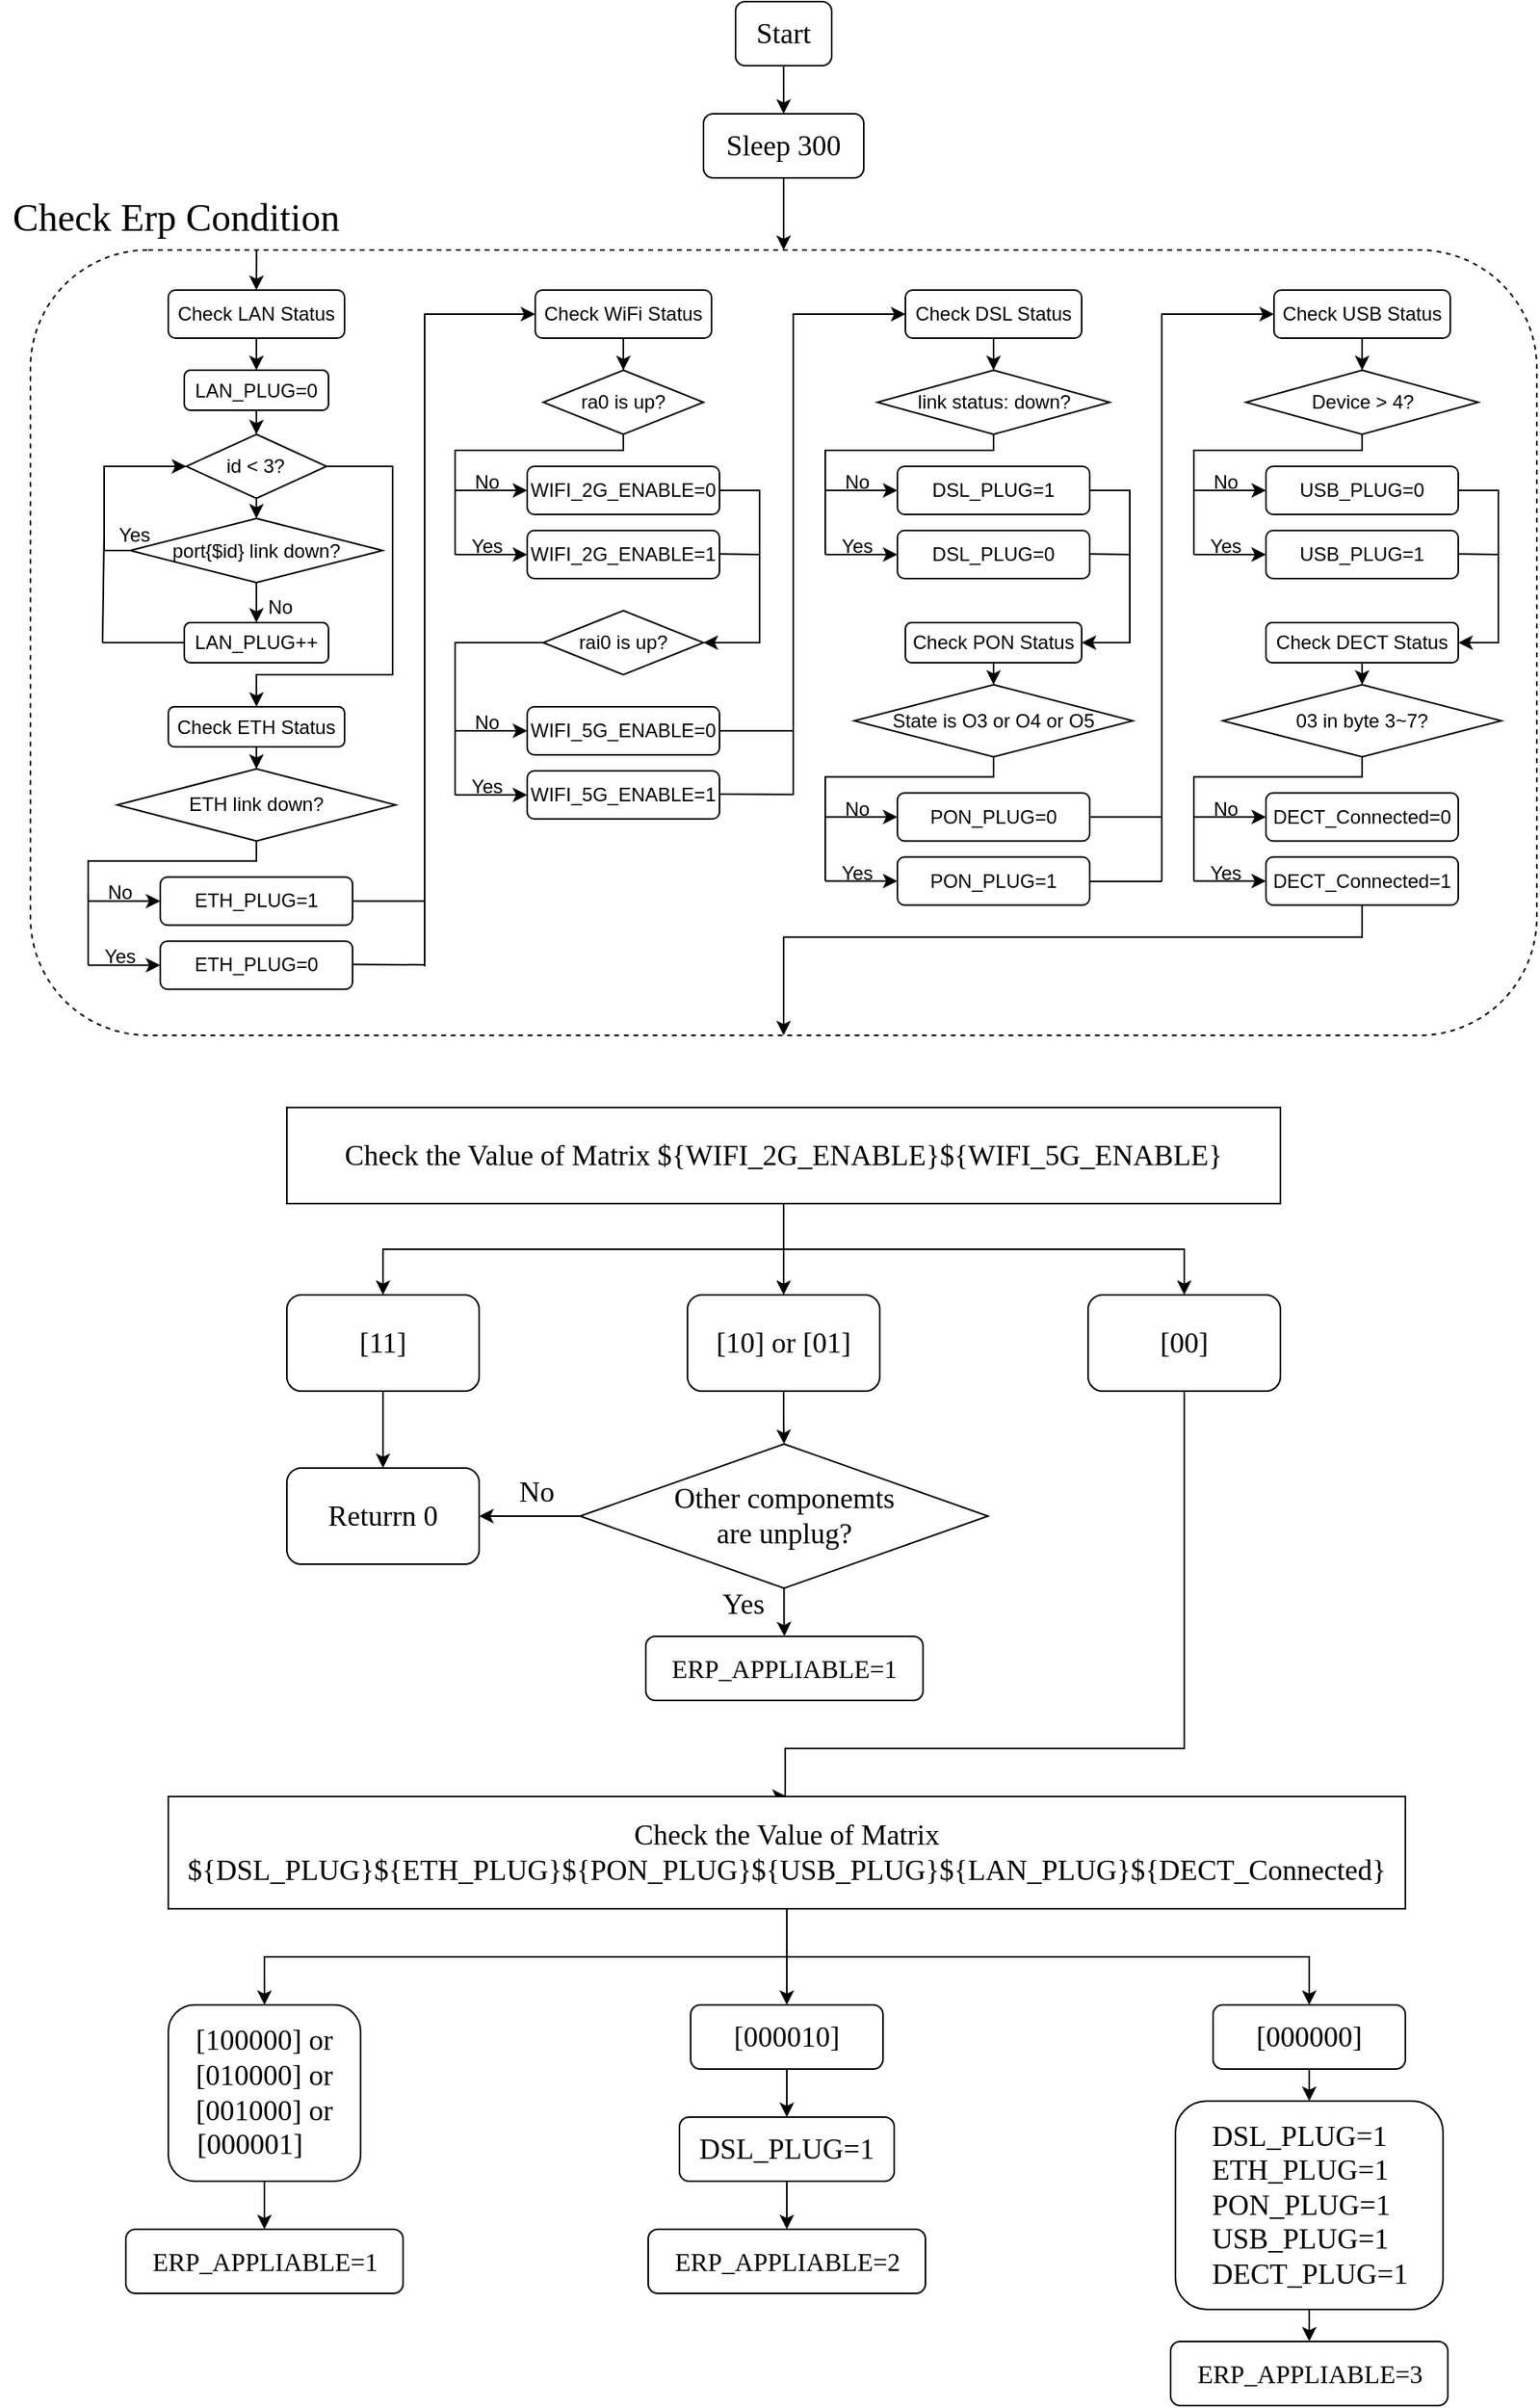<mxfile version="22.1.21" type="github">
  <diagram name="第 1 页" id="OudscjH47Z-tdpIDr5dH">
    <mxGraphModel dx="1134" dy="649" grid="1" gridSize="10" guides="1" tooltips="1" connect="1" arrows="1" fold="1" page="1" pageScale="1" pageWidth="1169" pageHeight="1654" math="0" shadow="0">
      <root>
        <mxCell id="0" />
        <mxCell id="1" parent="0" />
        <mxCell id="QU69OevxGvZ5Ek9eJyny-137" value="" style="rounded=1;whiteSpace=wrap;html=1;dashed=1;fillColor=none;" vertex="1" parent="1">
          <mxGeometry x="114" y="175" width="940" height="490" as="geometry" />
        </mxCell>
        <mxCell id="QU69OevxGvZ5Ek9eJyny-138" style="edgeStyle=orthogonalEdgeStyle;rounded=0;orthogonalLoop=1;jettySize=auto;html=1;exitX=0.5;exitY=1;exitDx=0;exitDy=0;" edge="1" parent="1" source="ohJBT81rpFfPEfOSVebR-1" target="ohJBT81rpFfPEfOSVebR-2">
          <mxGeometry relative="1" as="geometry" />
        </mxCell>
        <mxCell id="ohJBT81rpFfPEfOSVebR-1" value="&lt;font style=&quot;font-size: 18px;&quot; face=&quot;Times New Roman&quot;&gt;Start&lt;/font&gt;" style="rounded=1;whiteSpace=wrap;html=1;" parent="1" vertex="1">
          <mxGeometry x="554" y="20" width="60" height="40" as="geometry" />
        </mxCell>
        <mxCell id="QU69OevxGvZ5Ek9eJyny-147" style="edgeStyle=orthogonalEdgeStyle;rounded=0;orthogonalLoop=1;jettySize=auto;html=1;exitX=0.5;exitY=1;exitDx=0;exitDy=0;entryX=0.5;entryY=0;entryDx=0;entryDy=0;" edge="1" parent="1" source="ohJBT81rpFfPEfOSVebR-2" target="QU69OevxGvZ5Ek9eJyny-137">
          <mxGeometry relative="1" as="geometry" />
        </mxCell>
        <mxCell id="ohJBT81rpFfPEfOSVebR-2" value="&lt;font style=&quot;font-size: 18px;&quot; face=&quot;Times New Roman&quot;&gt;Sleep 300&lt;/font&gt;" style="rounded=1;whiteSpace=wrap;html=1;" parent="1" vertex="1">
          <mxGeometry x="534" y="90" width="100" height="40" as="geometry" />
        </mxCell>
        <mxCell id="ohJBT81rpFfPEfOSVebR-6" value="&lt;font face=&quot;Times New Roman&quot; style=&quot;font-size: 24px;&quot;&gt;Check Erp Condition&lt;/font&gt;" style="text;html=1;strokeColor=none;fillColor=none;align=center;verticalAlign=middle;whiteSpace=wrap;rounded=0;" parent="1" vertex="1">
          <mxGeometry x="95.03" y="140" width="220" height="30" as="geometry" />
        </mxCell>
        <mxCell id="ohJBT81rpFfPEfOSVebR-18" style="edgeStyle=orthogonalEdgeStyle;rounded=0;orthogonalLoop=1;jettySize=auto;html=1;exitX=0.5;exitY=1;exitDx=0;exitDy=0;" parent="1" source="ohJBT81rpFfPEfOSVebR-7" target="ohJBT81rpFfPEfOSVebR-8" edge="1">
          <mxGeometry relative="1" as="geometry" />
        </mxCell>
        <mxCell id="ohJBT81rpFfPEfOSVebR-7" value="Check WiFi Status" style="rounded=1;whiteSpace=wrap;html=1;" parent="1" vertex="1">
          <mxGeometry x="429" y="200" width="110" height="30" as="geometry" />
        </mxCell>
        <mxCell id="ohJBT81rpFfPEfOSVebR-19" style="edgeStyle=orthogonalEdgeStyle;rounded=0;orthogonalLoop=1;jettySize=auto;html=1;exitX=0.5;exitY=1;exitDx=0;exitDy=0;entryX=0;entryY=0.5;entryDx=0;entryDy=0;" parent="1" source="ohJBT81rpFfPEfOSVebR-8" target="ohJBT81rpFfPEfOSVebR-9" edge="1">
          <mxGeometry relative="1" as="geometry">
            <Array as="points">
              <mxPoint x="484" y="300" />
              <mxPoint x="379" y="300" />
              <mxPoint x="379" y="325" />
            </Array>
          </mxGeometry>
        </mxCell>
        <mxCell id="ohJBT81rpFfPEfOSVebR-8" value="ra0 is up?" style="rhombus;whiteSpace=wrap;html=1;" parent="1" vertex="1">
          <mxGeometry x="434" y="250" width="100" height="40" as="geometry" />
        </mxCell>
        <mxCell id="ohJBT81rpFfPEfOSVebR-30" style="edgeStyle=orthogonalEdgeStyle;rounded=0;orthogonalLoop=1;jettySize=auto;html=1;entryX=1;entryY=0.5;entryDx=0;entryDy=0;" parent="1" source="ohJBT81rpFfPEfOSVebR-9" target="ohJBT81rpFfPEfOSVebR-11" edge="1">
          <mxGeometry relative="1" as="geometry">
            <Array as="points">
              <mxPoint x="569" y="325" />
              <mxPoint x="569" y="420" />
            </Array>
          </mxGeometry>
        </mxCell>
        <mxCell id="ohJBT81rpFfPEfOSVebR-9" value="WIFI_2G_ENABLE=0" style="rounded=1;whiteSpace=wrap;html=1;" parent="1" vertex="1">
          <mxGeometry x="424" y="310" width="120" height="30" as="geometry" />
        </mxCell>
        <mxCell id="ohJBT81rpFfPEfOSVebR-10" value="WIFI_2G_ENABLE=1" style="rounded=1;whiteSpace=wrap;html=1;" parent="1" vertex="1">
          <mxGeometry x="424" y="350" width="120" height="30" as="geometry" />
        </mxCell>
        <mxCell id="ohJBT81rpFfPEfOSVebR-32" style="edgeStyle=orthogonalEdgeStyle;rounded=0;orthogonalLoop=1;jettySize=auto;html=1;exitX=0;exitY=0.5;exitDx=0;exitDy=0;entryX=0;entryY=0.5;entryDx=0;entryDy=0;" parent="1" source="ohJBT81rpFfPEfOSVebR-11" target="ohJBT81rpFfPEfOSVebR-12" edge="1">
          <mxGeometry relative="1" as="geometry">
            <Array as="points">
              <mxPoint x="379" y="420" />
              <mxPoint x="379" y="475" />
            </Array>
          </mxGeometry>
        </mxCell>
        <mxCell id="ohJBT81rpFfPEfOSVebR-11" value="rai0 is up?" style="rhombus;whiteSpace=wrap;html=1;" parent="1" vertex="1">
          <mxGeometry x="434" y="400" width="100" height="40" as="geometry" />
        </mxCell>
        <mxCell id="QU69OevxGvZ5Ek9eJyny-103" style="edgeStyle=orthogonalEdgeStyle;rounded=0;orthogonalLoop=1;jettySize=auto;html=1;exitX=1;exitY=0.5;exitDx=0;exitDy=0;entryX=0;entryY=0.5;entryDx=0;entryDy=0;" edge="1" parent="1" source="ohJBT81rpFfPEfOSVebR-12" target="QU69OevxGvZ5Ek9eJyny-2">
          <mxGeometry relative="1" as="geometry">
            <Array as="points">
              <mxPoint x="590" y="475" />
              <mxPoint x="590" y="215" />
            </Array>
          </mxGeometry>
        </mxCell>
        <mxCell id="ohJBT81rpFfPEfOSVebR-12" value="WIFI_5G_ENABLE=0" style="rounded=1;whiteSpace=wrap;html=1;" parent="1" vertex="1">
          <mxGeometry x="424" y="460" width="120" height="30" as="geometry" />
        </mxCell>
        <mxCell id="ohJBT81rpFfPEfOSVebR-13" value="WIFI_5G_ENABLE=1" style="rounded=1;whiteSpace=wrap;html=1;" parent="1" vertex="1">
          <mxGeometry x="424" y="500" width="120" height="30" as="geometry" />
        </mxCell>
        <mxCell id="ohJBT81rpFfPEfOSVebR-22" value="" style="endArrow=none;html=1;rounded=0;" parent="1" edge="1">
          <mxGeometry width="50" height="50" relative="1" as="geometry">
            <mxPoint x="379" y="365" as="sourcePoint" />
            <mxPoint x="379" y="320" as="targetPoint" />
          </mxGeometry>
        </mxCell>
        <mxCell id="ohJBT81rpFfPEfOSVebR-25" value="" style="endArrow=classic;html=1;rounded=0;entryX=0;entryY=0.5;entryDx=0;entryDy=0;" parent="1" target="ohJBT81rpFfPEfOSVebR-10" edge="1">
          <mxGeometry width="50" height="50" relative="1" as="geometry">
            <mxPoint x="379" y="365" as="sourcePoint" />
            <mxPoint x="419" y="370" as="targetPoint" />
          </mxGeometry>
        </mxCell>
        <mxCell id="ohJBT81rpFfPEfOSVebR-26" value="Yes" style="text;html=1;strokeColor=none;fillColor=none;align=center;verticalAlign=middle;whiteSpace=wrap;rounded=0;" parent="1" vertex="1">
          <mxGeometry x="379" y="350" width="40" height="20" as="geometry" />
        </mxCell>
        <mxCell id="ohJBT81rpFfPEfOSVebR-27" value="No" style="text;html=1;strokeColor=none;fillColor=none;align=center;verticalAlign=middle;whiteSpace=wrap;rounded=0;" parent="1" vertex="1">
          <mxGeometry x="379" y="310" width="40" height="20" as="geometry" />
        </mxCell>
        <mxCell id="ohJBT81rpFfPEfOSVebR-31" value="" style="endArrow=none;html=1;rounded=0;" parent="1" edge="1">
          <mxGeometry width="50" height="50" relative="1" as="geometry">
            <mxPoint x="544" y="364.66" as="sourcePoint" />
            <mxPoint x="569" y="365" as="targetPoint" />
          </mxGeometry>
        </mxCell>
        <mxCell id="ohJBT81rpFfPEfOSVebR-33" value="" style="endArrow=none;html=1;rounded=0;" parent="1" edge="1">
          <mxGeometry width="50" height="50" relative="1" as="geometry">
            <mxPoint x="379" y="515" as="sourcePoint" />
            <mxPoint x="379" y="470" as="targetPoint" />
          </mxGeometry>
        </mxCell>
        <mxCell id="ohJBT81rpFfPEfOSVebR-34" value="" style="endArrow=classic;html=1;rounded=0;entryX=0;entryY=0.5;entryDx=0;entryDy=0;" parent="1" edge="1">
          <mxGeometry width="50" height="50" relative="1" as="geometry">
            <mxPoint x="379" y="515" as="sourcePoint" />
            <mxPoint x="424" y="515" as="targetPoint" />
          </mxGeometry>
        </mxCell>
        <mxCell id="ohJBT81rpFfPEfOSVebR-35" value="Yes" style="text;html=1;strokeColor=none;fillColor=none;align=center;verticalAlign=middle;whiteSpace=wrap;rounded=0;" parent="1" vertex="1">
          <mxGeometry x="379" y="500" width="40" height="20" as="geometry" />
        </mxCell>
        <mxCell id="ohJBT81rpFfPEfOSVebR-36" value="No" style="text;html=1;strokeColor=none;fillColor=none;align=center;verticalAlign=middle;whiteSpace=wrap;rounded=0;" parent="1" vertex="1">
          <mxGeometry x="379" y="460" width="40" height="20" as="geometry" />
        </mxCell>
        <mxCell id="QU69OevxGvZ5Ek9eJyny-1" style="edgeStyle=orthogonalEdgeStyle;rounded=0;orthogonalLoop=1;jettySize=auto;html=1;exitX=0.5;exitY=1;exitDx=0;exitDy=0;" edge="1" parent="1" source="QU69OevxGvZ5Ek9eJyny-2" target="QU69OevxGvZ5Ek9eJyny-4">
          <mxGeometry relative="1" as="geometry" />
        </mxCell>
        <mxCell id="QU69OevxGvZ5Ek9eJyny-2" value="Check DSL Status" style="rounded=1;whiteSpace=wrap;html=1;" vertex="1" parent="1">
          <mxGeometry x="660" y="200" width="110" height="30" as="geometry" />
        </mxCell>
        <mxCell id="QU69OevxGvZ5Ek9eJyny-3" style="edgeStyle=orthogonalEdgeStyle;rounded=0;orthogonalLoop=1;jettySize=auto;html=1;exitX=0.5;exitY=1;exitDx=0;exitDy=0;entryX=0;entryY=0.5;entryDx=0;entryDy=0;" edge="1" parent="1" source="QU69OevxGvZ5Ek9eJyny-4" target="QU69OevxGvZ5Ek9eJyny-6">
          <mxGeometry relative="1" as="geometry">
            <Array as="points">
              <mxPoint x="715" y="300" />
              <mxPoint x="610" y="300" />
              <mxPoint x="610" y="325" />
            </Array>
          </mxGeometry>
        </mxCell>
        <mxCell id="QU69OevxGvZ5Ek9eJyny-4" value="link status: down?" style="rhombus;whiteSpace=wrap;html=1;" vertex="1" parent="1">
          <mxGeometry x="642.5" y="250" width="145" height="40" as="geometry" />
        </mxCell>
        <mxCell id="QU69OevxGvZ5Ek9eJyny-5" style="edgeStyle=orthogonalEdgeStyle;rounded=0;orthogonalLoop=1;jettySize=auto;html=1;entryX=1;entryY=0.5;entryDx=0;entryDy=0;" edge="1" parent="1" source="QU69OevxGvZ5Ek9eJyny-6" target="QU69OevxGvZ5Ek9eJyny-15">
          <mxGeometry relative="1" as="geometry">
            <Array as="points">
              <mxPoint x="800" y="325" />
              <mxPoint x="800" y="420" />
            </Array>
            <mxPoint x="850" y="430" as="targetPoint" />
          </mxGeometry>
        </mxCell>
        <mxCell id="QU69OevxGvZ5Ek9eJyny-6" value="DSL_PLUG=1" style="rounded=1;whiteSpace=wrap;html=1;" vertex="1" parent="1">
          <mxGeometry x="655" y="310" width="120" height="30" as="geometry" />
        </mxCell>
        <mxCell id="QU69OevxGvZ5Ek9eJyny-7" value="DSL_PLUG=0" style="rounded=1;whiteSpace=wrap;html=1;" vertex="1" parent="1">
          <mxGeometry x="655" y="350" width="120" height="30" as="geometry" />
        </mxCell>
        <mxCell id="QU69OevxGvZ5Ek9eJyny-9" value="" style="endArrow=none;html=1;rounded=0;" edge="1" parent="1">
          <mxGeometry width="50" height="50" relative="1" as="geometry">
            <mxPoint x="610" y="365" as="sourcePoint" />
            <mxPoint x="610" y="320" as="targetPoint" />
          </mxGeometry>
        </mxCell>
        <mxCell id="QU69OevxGvZ5Ek9eJyny-10" value="" style="endArrow=classic;html=1;rounded=0;entryX=0;entryY=0.5;entryDx=0;entryDy=0;" edge="1" parent="1" target="QU69OevxGvZ5Ek9eJyny-7">
          <mxGeometry width="50" height="50" relative="1" as="geometry">
            <mxPoint x="610" y="365" as="sourcePoint" />
            <mxPoint x="650" y="370" as="targetPoint" />
          </mxGeometry>
        </mxCell>
        <mxCell id="QU69OevxGvZ5Ek9eJyny-11" value="Yes" style="text;html=1;strokeColor=none;fillColor=none;align=center;verticalAlign=middle;whiteSpace=wrap;rounded=0;" vertex="1" parent="1">
          <mxGeometry x="610" y="350" width="40" height="20" as="geometry" />
        </mxCell>
        <mxCell id="QU69OevxGvZ5Ek9eJyny-12" value="No" style="text;html=1;strokeColor=none;fillColor=none;align=center;verticalAlign=middle;whiteSpace=wrap;rounded=0;" vertex="1" parent="1">
          <mxGeometry x="610" y="310" width="40" height="20" as="geometry" />
        </mxCell>
        <mxCell id="QU69OevxGvZ5Ek9eJyny-13" value="" style="endArrow=none;html=1;rounded=0;" edge="1" parent="1">
          <mxGeometry width="50" height="50" relative="1" as="geometry">
            <mxPoint x="775" y="364.66" as="sourcePoint" />
            <mxPoint x="800" y="365" as="targetPoint" />
          </mxGeometry>
        </mxCell>
        <mxCell id="QU69OevxGvZ5Ek9eJyny-39" style="edgeStyle=orthogonalEdgeStyle;rounded=0;orthogonalLoop=1;jettySize=auto;html=1;entryX=0.5;entryY=0;entryDx=0;entryDy=0;" edge="1" parent="1" source="QU69OevxGvZ5Ek9eJyny-15" target="QU69OevxGvZ5Ek9eJyny-29">
          <mxGeometry relative="1" as="geometry" />
        </mxCell>
        <mxCell id="QU69OevxGvZ5Ek9eJyny-15" value="Check PON Status" style="rounded=1;whiteSpace=wrap;html=1;" vertex="1" parent="1">
          <mxGeometry x="660" y="407.5" width="110" height="25" as="geometry" />
        </mxCell>
        <mxCell id="QU69OevxGvZ5Ek9eJyny-28" style="edgeStyle=orthogonalEdgeStyle;rounded=0;orthogonalLoop=1;jettySize=auto;html=1;exitX=0.5;exitY=1;exitDx=0;exitDy=0;entryX=0;entryY=0.5;entryDx=0;entryDy=0;" edge="1" parent="1" source="QU69OevxGvZ5Ek9eJyny-29" target="QU69OevxGvZ5Ek9eJyny-30">
          <mxGeometry relative="1" as="geometry">
            <Array as="points">
              <mxPoint x="715" y="503.75" />
              <mxPoint x="610" y="503.75" />
              <mxPoint x="610" y="528.75" />
            </Array>
          </mxGeometry>
        </mxCell>
        <mxCell id="QU69OevxGvZ5Ek9eJyny-29" value="State is O3 or O4 or O5" style="rhombus;whiteSpace=wrap;html=1;" vertex="1" parent="1">
          <mxGeometry x="628.13" y="446.25" width="173.75" height="45" as="geometry" />
        </mxCell>
        <mxCell id="QU69OevxGvZ5Ek9eJyny-128" style="edgeStyle=orthogonalEdgeStyle;rounded=0;orthogonalLoop=1;jettySize=auto;html=1;exitX=1;exitY=0.5;exitDx=0;exitDy=0;entryX=0;entryY=0.5;entryDx=0;entryDy=0;" edge="1" parent="1" source="QU69OevxGvZ5Ek9eJyny-30" target="QU69OevxGvZ5Ek9eJyny-107">
          <mxGeometry relative="1" as="geometry">
            <Array as="points">
              <mxPoint x="820" y="529" />
              <mxPoint x="820" y="215" />
            </Array>
          </mxGeometry>
        </mxCell>
        <mxCell id="QU69OevxGvZ5Ek9eJyny-30" value="PON_PLUG=0" style="rounded=1;whiteSpace=wrap;html=1;" vertex="1" parent="1">
          <mxGeometry x="655" y="513.75" width="120" height="30" as="geometry" />
        </mxCell>
        <mxCell id="QU69OevxGvZ5Ek9eJyny-31" value="PON_PLUG=1" style="rounded=1;whiteSpace=wrap;html=1;" vertex="1" parent="1">
          <mxGeometry x="655" y="553.75" width="120" height="30" as="geometry" />
        </mxCell>
        <mxCell id="QU69OevxGvZ5Ek9eJyny-32" value="" style="endArrow=none;html=1;rounded=0;" edge="1" parent="1">
          <mxGeometry width="50" height="50" relative="1" as="geometry">
            <mxPoint x="610" y="568.75" as="sourcePoint" />
            <mxPoint x="610" y="523.75" as="targetPoint" />
          </mxGeometry>
        </mxCell>
        <mxCell id="QU69OevxGvZ5Ek9eJyny-33" value="" style="endArrow=classic;html=1;rounded=0;entryX=0;entryY=0.5;entryDx=0;entryDy=0;" edge="1" parent="1" target="QU69OevxGvZ5Ek9eJyny-31">
          <mxGeometry width="50" height="50" relative="1" as="geometry">
            <mxPoint x="610" y="568.75" as="sourcePoint" />
            <mxPoint x="650" y="573.75" as="targetPoint" />
          </mxGeometry>
        </mxCell>
        <mxCell id="QU69OevxGvZ5Ek9eJyny-34" value="Yes" style="text;html=1;strokeColor=none;fillColor=none;align=center;verticalAlign=middle;whiteSpace=wrap;rounded=0;" vertex="1" parent="1">
          <mxGeometry x="610" y="553.75" width="40" height="20" as="geometry" />
        </mxCell>
        <mxCell id="QU69OevxGvZ5Ek9eJyny-35" value="No" style="text;html=1;strokeColor=none;fillColor=none;align=center;verticalAlign=middle;whiteSpace=wrap;rounded=0;" vertex="1" parent="1">
          <mxGeometry x="610" y="513.75" width="40" height="20" as="geometry" />
        </mxCell>
        <mxCell id="QU69OevxGvZ5Ek9eJyny-89" style="edgeStyle=orthogonalEdgeStyle;rounded=0;orthogonalLoop=1;jettySize=auto;html=1;exitX=0.5;exitY=1;exitDx=0;exitDy=0;entryX=0.5;entryY=0;entryDx=0;entryDy=0;" edge="1" parent="1" source="QU69OevxGvZ5Ek9eJyny-64" target="QU69OevxGvZ5Ek9eJyny-88">
          <mxGeometry relative="1" as="geometry" />
        </mxCell>
        <mxCell id="QU69OevxGvZ5Ek9eJyny-64" value="Check LAN Status" style="rounded=1;whiteSpace=wrap;html=1;" vertex="1" parent="1">
          <mxGeometry x="200.01" y="200" width="110" height="30" as="geometry" />
        </mxCell>
        <mxCell id="QU69OevxGvZ5Ek9eJyny-91" style="edgeStyle=orthogonalEdgeStyle;rounded=0;orthogonalLoop=1;jettySize=auto;html=1;exitX=0.5;exitY=1;exitDx=0;exitDy=0;entryX=0.5;entryY=0;entryDx=0;entryDy=0;" edge="1" parent="1" source="QU69OevxGvZ5Ek9eJyny-66" target="QU69OevxGvZ5Ek9eJyny-85">
          <mxGeometry relative="1" as="geometry" />
        </mxCell>
        <mxCell id="QU69OevxGvZ5Ek9eJyny-99" style="edgeStyle=orthogonalEdgeStyle;rounded=0;orthogonalLoop=1;jettySize=auto;html=1;exitX=1;exitY=0.5;exitDx=0;exitDy=0;entryX=0.5;entryY=0;entryDx=0;entryDy=0;" edge="1" parent="1" source="QU69OevxGvZ5Ek9eJyny-66" target="QU69OevxGvZ5Ek9eJyny-76">
          <mxGeometry relative="1" as="geometry">
            <Array as="points">
              <mxPoint x="340" y="310" />
              <mxPoint x="340" y="440" />
              <mxPoint x="255" y="440" />
            </Array>
          </mxGeometry>
        </mxCell>
        <mxCell id="QU69OevxGvZ5Ek9eJyny-66" value="id &amp;lt; 3?" style="rhombus;whiteSpace=wrap;html=1;" vertex="1" parent="1">
          <mxGeometry x="211.27" y="290" width="87.49" height="40" as="geometry" />
        </mxCell>
        <mxCell id="QU69OevxGvZ5Ek9eJyny-75" style="edgeStyle=orthogonalEdgeStyle;rounded=0;orthogonalLoop=1;jettySize=auto;html=1;entryX=0.5;entryY=0;entryDx=0;entryDy=0;" edge="1" parent="1" source="QU69OevxGvZ5Ek9eJyny-76" target="QU69OevxGvZ5Ek9eJyny-78">
          <mxGeometry relative="1" as="geometry" />
        </mxCell>
        <mxCell id="QU69OevxGvZ5Ek9eJyny-76" value="Check ETH Status" style="rounded=1;whiteSpace=wrap;html=1;" vertex="1" parent="1">
          <mxGeometry x="200.03" y="460" width="110" height="25" as="geometry" />
        </mxCell>
        <mxCell id="QU69OevxGvZ5Ek9eJyny-77" style="edgeStyle=orthogonalEdgeStyle;rounded=0;orthogonalLoop=1;jettySize=auto;html=1;exitX=0.5;exitY=1;exitDx=0;exitDy=0;entryX=0;entryY=0.5;entryDx=0;entryDy=0;" edge="1" parent="1" source="QU69OevxGvZ5Ek9eJyny-78" target="QU69OevxGvZ5Ek9eJyny-79">
          <mxGeometry relative="1" as="geometry">
            <Array as="points">
              <mxPoint x="255.03" y="556.25" />
              <mxPoint x="150.03" y="556.25" />
              <mxPoint x="150.03" y="581.25" />
            </Array>
          </mxGeometry>
        </mxCell>
        <mxCell id="QU69OevxGvZ5Ek9eJyny-78" value="ETH link down?" style="rhombus;whiteSpace=wrap;html=1;" vertex="1" parent="1">
          <mxGeometry x="168.16" y="498.75" width="173.75" height="45" as="geometry" />
        </mxCell>
        <mxCell id="QU69OevxGvZ5Ek9eJyny-100" style="edgeStyle=orthogonalEdgeStyle;rounded=0;orthogonalLoop=1;jettySize=auto;html=1;exitX=1;exitY=0.5;exitDx=0;exitDy=0;entryX=0;entryY=0.5;entryDx=0;entryDy=0;" edge="1" parent="1" source="QU69OevxGvZ5Ek9eJyny-79" target="ohJBT81rpFfPEfOSVebR-7">
          <mxGeometry relative="1" as="geometry">
            <Array as="points">
              <mxPoint x="360" y="581" />
              <mxPoint x="360" y="215" />
            </Array>
          </mxGeometry>
        </mxCell>
        <mxCell id="QU69OevxGvZ5Ek9eJyny-79" value="ETH_PLUG=1" style="rounded=1;whiteSpace=wrap;html=1;" vertex="1" parent="1">
          <mxGeometry x="195.03" y="566.25" width="120" height="30" as="geometry" />
        </mxCell>
        <mxCell id="QU69OevxGvZ5Ek9eJyny-80" value="ETH_PLUG=0" style="rounded=1;whiteSpace=wrap;html=1;" vertex="1" parent="1">
          <mxGeometry x="195.03" y="606.25" width="120" height="30" as="geometry" />
        </mxCell>
        <mxCell id="QU69OevxGvZ5Ek9eJyny-81" value="" style="endArrow=none;html=1;rounded=0;" edge="1" parent="1">
          <mxGeometry width="50" height="50" relative="1" as="geometry">
            <mxPoint x="150.03" y="621.25" as="sourcePoint" />
            <mxPoint x="150.03" y="576.25" as="targetPoint" />
          </mxGeometry>
        </mxCell>
        <mxCell id="QU69OevxGvZ5Ek9eJyny-82" value="" style="endArrow=classic;html=1;rounded=0;entryX=0;entryY=0.5;entryDx=0;entryDy=0;" edge="1" parent="1" target="QU69OevxGvZ5Ek9eJyny-80">
          <mxGeometry width="50" height="50" relative="1" as="geometry">
            <mxPoint x="150.03" y="621.25" as="sourcePoint" />
            <mxPoint x="190.03" y="626.25" as="targetPoint" />
          </mxGeometry>
        </mxCell>
        <mxCell id="QU69OevxGvZ5Ek9eJyny-83" value="Yes" style="text;html=1;strokeColor=none;fillColor=none;align=center;verticalAlign=middle;whiteSpace=wrap;rounded=0;" vertex="1" parent="1">
          <mxGeometry x="150.03" y="606.25" width="40" height="20" as="geometry" />
        </mxCell>
        <mxCell id="QU69OevxGvZ5Ek9eJyny-84" value="No" style="text;html=1;strokeColor=none;fillColor=none;align=center;verticalAlign=middle;whiteSpace=wrap;rounded=0;" vertex="1" parent="1">
          <mxGeometry x="150.03" y="566.25" width="40" height="20" as="geometry" />
        </mxCell>
        <mxCell id="QU69OevxGvZ5Ek9eJyny-92" style="edgeStyle=orthogonalEdgeStyle;rounded=0;orthogonalLoop=1;jettySize=auto;html=1;exitX=0.5;exitY=1;exitDx=0;exitDy=0;entryX=0.5;entryY=0;entryDx=0;entryDy=0;" edge="1" parent="1" source="QU69OevxGvZ5Ek9eJyny-85" target="QU69OevxGvZ5Ek9eJyny-87">
          <mxGeometry relative="1" as="geometry" />
        </mxCell>
        <mxCell id="QU69OevxGvZ5Ek9eJyny-94" style="edgeStyle=orthogonalEdgeStyle;rounded=0;orthogonalLoop=1;jettySize=auto;html=1;exitX=0;exitY=0.5;exitDx=0;exitDy=0;entryX=0;entryY=0.5;entryDx=0;entryDy=0;" edge="1" parent="1" source="QU69OevxGvZ5Ek9eJyny-85" target="QU69OevxGvZ5Ek9eJyny-66">
          <mxGeometry relative="1" as="geometry">
            <Array as="points">
              <mxPoint x="160" y="363" />
              <mxPoint x="160" y="310" />
            </Array>
          </mxGeometry>
        </mxCell>
        <mxCell id="QU69OevxGvZ5Ek9eJyny-85" value="port{$id} link down?" style="rhombus;whiteSpace=wrap;html=1;" vertex="1" parent="1">
          <mxGeometry x="176.26" y="342.5" width="157.51" height="40" as="geometry" />
        </mxCell>
        <mxCell id="QU69OevxGvZ5Ek9eJyny-87" value="LAN_PLUG++" style="rounded=1;whiteSpace=wrap;html=1;" vertex="1" parent="1">
          <mxGeometry x="210.01" y="407.5" width="90" height="25" as="geometry" />
        </mxCell>
        <mxCell id="QU69OevxGvZ5Ek9eJyny-90" style="edgeStyle=orthogonalEdgeStyle;rounded=0;orthogonalLoop=1;jettySize=auto;html=1;exitX=0.5;exitY=1;exitDx=0;exitDy=0;entryX=0.5;entryY=0;entryDx=0;entryDy=0;" edge="1" parent="1" source="QU69OevxGvZ5Ek9eJyny-88" target="QU69OevxGvZ5Ek9eJyny-66">
          <mxGeometry relative="1" as="geometry" />
        </mxCell>
        <mxCell id="QU69OevxGvZ5Ek9eJyny-88" value="LAN_PLUG=0" style="rounded=1;whiteSpace=wrap;html=1;" vertex="1" parent="1">
          <mxGeometry x="210.01" y="250" width="90" height="25" as="geometry" />
        </mxCell>
        <mxCell id="QU69OevxGvZ5Ek9eJyny-93" value="No" style="text;html=1;strokeColor=none;fillColor=none;align=center;verticalAlign=middle;whiteSpace=wrap;rounded=0;" vertex="1" parent="1">
          <mxGeometry x="250" y="387.5" width="40" height="20" as="geometry" />
        </mxCell>
        <mxCell id="QU69OevxGvZ5Ek9eJyny-95" value="Yes" style="text;html=1;strokeColor=none;fillColor=none;align=center;verticalAlign=middle;whiteSpace=wrap;rounded=0;" vertex="1" parent="1">
          <mxGeometry x="159.08" y="342.5" width="40" height="20" as="geometry" />
        </mxCell>
        <mxCell id="QU69OevxGvZ5Ek9eJyny-97" value="" style="endArrow=none;html=1;rounded=0;" edge="1" parent="1">
          <mxGeometry width="50" height="50" relative="1" as="geometry">
            <mxPoint x="159" y="420" as="sourcePoint" />
            <mxPoint x="160" y="350" as="targetPoint" />
          </mxGeometry>
        </mxCell>
        <mxCell id="QU69OevxGvZ5Ek9eJyny-98" value="" style="endArrow=none;html=1;rounded=0;" edge="1" parent="1">
          <mxGeometry width="50" height="50" relative="1" as="geometry">
            <mxPoint x="159.08" y="420" as="sourcePoint" />
            <mxPoint x="210" y="420" as="targetPoint" />
          </mxGeometry>
        </mxCell>
        <mxCell id="QU69OevxGvZ5Ek9eJyny-101" value="" style="endArrow=none;html=1;rounded=0;" edge="1" parent="1">
          <mxGeometry width="50" height="50" relative="1" as="geometry">
            <mxPoint x="315.03" y="620.72" as="sourcePoint" />
            <mxPoint x="360" y="621" as="targetPoint" />
          </mxGeometry>
        </mxCell>
        <mxCell id="QU69OevxGvZ5Ek9eJyny-102" value="" style="endArrow=none;html=1;rounded=0;" edge="1" parent="1">
          <mxGeometry width="50" height="50" relative="1" as="geometry">
            <mxPoint x="360" y="622" as="sourcePoint" />
            <mxPoint x="360" y="576" as="targetPoint" />
          </mxGeometry>
        </mxCell>
        <mxCell id="QU69OevxGvZ5Ek9eJyny-104" value="" style="endArrow=none;html=1;rounded=0;" edge="1" parent="1">
          <mxGeometry width="50" height="50" relative="1" as="geometry">
            <mxPoint x="544" y="514.47" as="sourcePoint" />
            <mxPoint x="590" y="514.75" as="targetPoint" />
          </mxGeometry>
        </mxCell>
        <mxCell id="QU69OevxGvZ5Ek9eJyny-105" value="" style="endArrow=none;html=1;rounded=0;" edge="1" parent="1">
          <mxGeometry width="50" height="50" relative="1" as="geometry">
            <mxPoint x="590" y="515" as="sourcePoint" />
            <mxPoint x="590" y="475" as="targetPoint" />
          </mxGeometry>
        </mxCell>
        <mxCell id="QU69OevxGvZ5Ek9eJyny-106" style="edgeStyle=orthogonalEdgeStyle;rounded=0;orthogonalLoop=1;jettySize=auto;html=1;exitX=0.5;exitY=1;exitDx=0;exitDy=0;" edge="1" parent="1" source="QU69OevxGvZ5Ek9eJyny-107" target="QU69OevxGvZ5Ek9eJyny-109">
          <mxGeometry relative="1" as="geometry" />
        </mxCell>
        <mxCell id="QU69OevxGvZ5Ek9eJyny-107" value="Check USB Status" style="rounded=1;whiteSpace=wrap;html=1;" vertex="1" parent="1">
          <mxGeometry x="890" y="200" width="110" height="30" as="geometry" />
        </mxCell>
        <mxCell id="QU69OevxGvZ5Ek9eJyny-108" style="edgeStyle=orthogonalEdgeStyle;rounded=0;orthogonalLoop=1;jettySize=auto;html=1;exitX=0.5;exitY=1;exitDx=0;exitDy=0;entryX=0;entryY=0.5;entryDx=0;entryDy=0;" edge="1" parent="1" source="QU69OevxGvZ5Ek9eJyny-109" target="QU69OevxGvZ5Ek9eJyny-111">
          <mxGeometry relative="1" as="geometry">
            <Array as="points">
              <mxPoint x="945" y="300" />
              <mxPoint x="840" y="300" />
              <mxPoint x="840" y="325" />
            </Array>
          </mxGeometry>
        </mxCell>
        <mxCell id="QU69OevxGvZ5Ek9eJyny-109" value="Device &amp;gt; 4?" style="rhombus;whiteSpace=wrap;html=1;" vertex="1" parent="1">
          <mxGeometry x="872.5" y="250" width="145" height="40" as="geometry" />
        </mxCell>
        <mxCell id="QU69OevxGvZ5Ek9eJyny-110" style="edgeStyle=orthogonalEdgeStyle;rounded=0;orthogonalLoop=1;jettySize=auto;html=1;entryX=1;entryY=0.5;entryDx=0;entryDy=0;" edge="1" parent="1" source="QU69OevxGvZ5Ek9eJyny-111" target="QU69OevxGvZ5Ek9eJyny-119">
          <mxGeometry relative="1" as="geometry">
            <Array as="points">
              <mxPoint x="1030" y="325" />
              <mxPoint x="1030" y="420" />
            </Array>
            <mxPoint x="1080" y="430" as="targetPoint" />
          </mxGeometry>
        </mxCell>
        <mxCell id="QU69OevxGvZ5Ek9eJyny-111" value="USB_PLUG=0" style="rounded=1;whiteSpace=wrap;html=1;" vertex="1" parent="1">
          <mxGeometry x="885" y="310" width="120" height="30" as="geometry" />
        </mxCell>
        <mxCell id="QU69OevxGvZ5Ek9eJyny-112" value="USB_PLUG=1" style="rounded=1;whiteSpace=wrap;html=1;" vertex="1" parent="1">
          <mxGeometry x="885" y="350" width="120" height="30" as="geometry" />
        </mxCell>
        <mxCell id="QU69OevxGvZ5Ek9eJyny-113" value="" style="endArrow=none;html=1;rounded=0;" edge="1" parent="1">
          <mxGeometry width="50" height="50" relative="1" as="geometry">
            <mxPoint x="840" y="365" as="sourcePoint" />
            <mxPoint x="840" y="320" as="targetPoint" />
          </mxGeometry>
        </mxCell>
        <mxCell id="QU69OevxGvZ5Ek9eJyny-114" value="" style="endArrow=classic;html=1;rounded=0;entryX=0;entryY=0.5;entryDx=0;entryDy=0;" edge="1" parent="1" target="QU69OevxGvZ5Ek9eJyny-112">
          <mxGeometry width="50" height="50" relative="1" as="geometry">
            <mxPoint x="840" y="365" as="sourcePoint" />
            <mxPoint x="880" y="370" as="targetPoint" />
          </mxGeometry>
        </mxCell>
        <mxCell id="QU69OevxGvZ5Ek9eJyny-115" value="Yes" style="text;html=1;strokeColor=none;fillColor=none;align=center;verticalAlign=middle;whiteSpace=wrap;rounded=0;" vertex="1" parent="1">
          <mxGeometry x="840" y="350" width="40" height="20" as="geometry" />
        </mxCell>
        <mxCell id="QU69OevxGvZ5Ek9eJyny-116" value="No" style="text;html=1;strokeColor=none;fillColor=none;align=center;verticalAlign=middle;whiteSpace=wrap;rounded=0;" vertex="1" parent="1">
          <mxGeometry x="840" y="310" width="40" height="20" as="geometry" />
        </mxCell>
        <mxCell id="QU69OevxGvZ5Ek9eJyny-117" value="" style="endArrow=none;html=1;rounded=0;" edge="1" parent="1">
          <mxGeometry width="50" height="50" relative="1" as="geometry">
            <mxPoint x="1005" y="364.66" as="sourcePoint" />
            <mxPoint x="1030" y="365" as="targetPoint" />
          </mxGeometry>
        </mxCell>
        <mxCell id="QU69OevxGvZ5Ek9eJyny-118" style="edgeStyle=orthogonalEdgeStyle;rounded=0;orthogonalLoop=1;jettySize=auto;html=1;entryX=0.5;entryY=0;entryDx=0;entryDy=0;" edge="1" parent="1" source="QU69OevxGvZ5Ek9eJyny-119" target="QU69OevxGvZ5Ek9eJyny-121">
          <mxGeometry relative="1" as="geometry" />
        </mxCell>
        <mxCell id="QU69OevxGvZ5Ek9eJyny-119" value="Check DECT Status" style="rounded=1;whiteSpace=wrap;html=1;" vertex="1" parent="1">
          <mxGeometry x="885.01" y="407.5" width="120" height="25" as="geometry" />
        </mxCell>
        <mxCell id="QU69OevxGvZ5Ek9eJyny-120" style="edgeStyle=orthogonalEdgeStyle;rounded=0;orthogonalLoop=1;jettySize=auto;html=1;exitX=0.5;exitY=1;exitDx=0;exitDy=0;entryX=0;entryY=0.5;entryDx=0;entryDy=0;" edge="1" parent="1" source="QU69OevxGvZ5Ek9eJyny-121" target="QU69OevxGvZ5Ek9eJyny-122">
          <mxGeometry relative="1" as="geometry">
            <Array as="points">
              <mxPoint x="945" y="503.75" />
              <mxPoint x="840" y="503.75" />
              <mxPoint x="840" y="528.75" />
            </Array>
          </mxGeometry>
        </mxCell>
        <mxCell id="QU69OevxGvZ5Ek9eJyny-121" value="03 in byte 3~7?" style="rhombus;whiteSpace=wrap;html=1;" vertex="1" parent="1">
          <mxGeometry x="858.13" y="446.25" width="173.75" height="45" as="geometry" />
        </mxCell>
        <mxCell id="QU69OevxGvZ5Ek9eJyny-122" value="DECT_Connected=0" style="rounded=1;whiteSpace=wrap;html=1;" vertex="1" parent="1">
          <mxGeometry x="885" y="513.75" width="120" height="30" as="geometry" />
        </mxCell>
        <mxCell id="QU69OevxGvZ5Ek9eJyny-146" style="edgeStyle=orthogonalEdgeStyle;rounded=0;orthogonalLoop=1;jettySize=auto;html=1;exitX=0.5;exitY=1;exitDx=0;exitDy=0;" edge="1" parent="1" source="QU69OevxGvZ5Ek9eJyny-123" target="QU69OevxGvZ5Ek9eJyny-137">
          <mxGeometry relative="1" as="geometry" />
        </mxCell>
        <mxCell id="QU69OevxGvZ5Ek9eJyny-123" value="DECT_Connected=1" style="rounded=1;whiteSpace=wrap;html=1;" vertex="1" parent="1">
          <mxGeometry x="885" y="553.75" width="120" height="30" as="geometry" />
        </mxCell>
        <mxCell id="QU69OevxGvZ5Ek9eJyny-124" value="" style="endArrow=none;html=1;rounded=0;" edge="1" parent="1">
          <mxGeometry width="50" height="50" relative="1" as="geometry">
            <mxPoint x="840" y="568.75" as="sourcePoint" />
            <mxPoint x="840" y="523.75" as="targetPoint" />
          </mxGeometry>
        </mxCell>
        <mxCell id="QU69OevxGvZ5Ek9eJyny-125" value="" style="endArrow=classic;html=1;rounded=0;entryX=0;entryY=0.5;entryDx=0;entryDy=0;" edge="1" parent="1" target="QU69OevxGvZ5Ek9eJyny-123">
          <mxGeometry width="50" height="50" relative="1" as="geometry">
            <mxPoint x="840" y="568.75" as="sourcePoint" />
            <mxPoint x="880" y="573.75" as="targetPoint" />
          </mxGeometry>
        </mxCell>
        <mxCell id="QU69OevxGvZ5Ek9eJyny-126" value="Yes" style="text;html=1;strokeColor=none;fillColor=none;align=center;verticalAlign=middle;whiteSpace=wrap;rounded=0;" vertex="1" parent="1">
          <mxGeometry x="840" y="553.75" width="40" height="20" as="geometry" />
        </mxCell>
        <mxCell id="QU69OevxGvZ5Ek9eJyny-127" value="No" style="text;html=1;strokeColor=none;fillColor=none;align=center;verticalAlign=middle;whiteSpace=wrap;rounded=0;" vertex="1" parent="1">
          <mxGeometry x="840" y="513.75" width="40" height="20" as="geometry" />
        </mxCell>
        <mxCell id="QU69OevxGvZ5Ek9eJyny-131" value="" style="endArrow=none;html=1;rounded=0;" edge="1" parent="1">
          <mxGeometry width="50" height="50" relative="1" as="geometry">
            <mxPoint x="775" y="569" as="sourcePoint" />
            <mxPoint x="820" y="569" as="targetPoint" />
          </mxGeometry>
        </mxCell>
        <mxCell id="QU69OevxGvZ5Ek9eJyny-132" value="" style="endArrow=none;html=1;rounded=0;" edge="1" parent="1">
          <mxGeometry width="50" height="50" relative="1" as="geometry">
            <mxPoint x="820" y="569" as="sourcePoint" />
            <mxPoint x="820" y="528" as="targetPoint" />
          </mxGeometry>
        </mxCell>
        <mxCell id="QU69OevxGvZ5Ek9eJyny-144" value="" style="endArrow=classic;html=1;rounded=0;" edge="1" parent="1">
          <mxGeometry width="50" height="50" relative="1" as="geometry">
            <mxPoint x="255.11" y="175" as="sourcePoint" />
            <mxPoint x="255" y="200" as="targetPoint" />
          </mxGeometry>
        </mxCell>
        <mxCell id="QU69OevxGvZ5Ek9eJyny-154" style="edgeStyle=orthogonalEdgeStyle;rounded=0;orthogonalLoop=1;jettySize=auto;html=1;exitX=0.5;exitY=1;exitDx=0;exitDy=0;entryX=0.5;entryY=0;entryDx=0;entryDy=0;" edge="1" parent="1" source="QU69OevxGvZ5Ek9eJyny-148" target="QU69OevxGvZ5Ek9eJyny-153">
          <mxGeometry relative="1" as="geometry" />
        </mxCell>
        <mxCell id="QU69OevxGvZ5Ek9eJyny-157" style="edgeStyle=orthogonalEdgeStyle;rounded=0;orthogonalLoop=1;jettySize=auto;html=1;exitX=0.5;exitY=1;exitDx=0;exitDy=0;entryX=0.5;entryY=0;entryDx=0;entryDy=0;" edge="1" parent="1" source="QU69OevxGvZ5Ek9eJyny-148" target="QU69OevxGvZ5Ek9eJyny-151">
          <mxGeometry relative="1" as="geometry" />
        </mxCell>
        <mxCell id="QU69OevxGvZ5Ek9eJyny-158" style="edgeStyle=orthogonalEdgeStyle;rounded=0;orthogonalLoop=1;jettySize=auto;html=1;exitX=0.5;exitY=1;exitDx=0;exitDy=0;entryX=0.5;entryY=0;entryDx=0;entryDy=0;" edge="1" parent="1" source="QU69OevxGvZ5Ek9eJyny-148" target="QU69OevxGvZ5Ek9eJyny-152">
          <mxGeometry relative="1" as="geometry" />
        </mxCell>
        <mxCell id="QU69OevxGvZ5Ek9eJyny-148" value="&lt;font style=&quot;font-size: 18px;&quot; face=&quot;Times New Roman&quot;&gt;Check the Value of Matrix ${WIFI_2G_ENABLE}${WIFI_5G_ENABLE}&lt;/font&gt;" style="rounded=0;whiteSpace=wrap;html=1;" vertex="1" parent="1">
          <mxGeometry x="274" y="710" width="620" height="60" as="geometry" />
        </mxCell>
        <mxCell id="QU69OevxGvZ5Ek9eJyny-163" value="" style="edgeStyle=orthogonalEdgeStyle;rounded=0;orthogonalLoop=1;jettySize=auto;html=1;" edge="1" parent="1" source="QU69OevxGvZ5Ek9eJyny-151" target="QU69OevxGvZ5Ek9eJyny-159">
          <mxGeometry relative="1" as="geometry" />
        </mxCell>
        <mxCell id="QU69OevxGvZ5Ek9eJyny-151" value="&lt;font face=&quot;Times New Roman&quot; style=&quot;font-size: 18px;&quot;&gt;[11]&lt;/font&gt;" style="rounded=1;whiteSpace=wrap;html=1;" vertex="1" parent="1">
          <mxGeometry x="274" y="827" width="120" height="60" as="geometry" />
        </mxCell>
        <mxCell id="QU69OevxGvZ5Ek9eJyny-171" style="edgeStyle=orthogonalEdgeStyle;rounded=0;orthogonalLoop=1;jettySize=auto;html=1;exitX=0.5;exitY=1;exitDx=0;exitDy=0;entryX=0.5;entryY=0;entryDx=0;entryDy=0;" edge="1" parent="1" source="QU69OevxGvZ5Ek9eJyny-152" target="QU69OevxGvZ5Ek9eJyny-170">
          <mxGeometry relative="1" as="geometry">
            <Array as="points">
              <mxPoint x="834" y="1110" />
              <mxPoint x="585" y="1110" />
            </Array>
          </mxGeometry>
        </mxCell>
        <mxCell id="QU69OevxGvZ5Ek9eJyny-152" value="&lt;font face=&quot;Times New Roman&quot; style=&quot;font-size: 18px;&quot;&gt;[00]&lt;/font&gt;" style="rounded=1;whiteSpace=wrap;html=1;" vertex="1" parent="1">
          <mxGeometry x="774" y="827" width="120" height="60" as="geometry" />
        </mxCell>
        <mxCell id="QU69OevxGvZ5Ek9eJyny-164" value="" style="edgeStyle=orthogonalEdgeStyle;rounded=0;orthogonalLoop=1;jettySize=auto;html=1;" edge="1" parent="1" source="QU69OevxGvZ5Ek9eJyny-153" target="QU69OevxGvZ5Ek9eJyny-160">
          <mxGeometry relative="1" as="geometry" />
        </mxCell>
        <mxCell id="QU69OevxGvZ5Ek9eJyny-153" value="&lt;font face=&quot;Times New Roman&quot; style=&quot;font-size: 18px;&quot;&gt;[10] or [01]&lt;/font&gt;" style="rounded=1;whiteSpace=wrap;html=1;" vertex="1" parent="1">
          <mxGeometry x="524" y="827" width="120" height="60" as="geometry" />
        </mxCell>
        <mxCell id="QU69OevxGvZ5Ek9eJyny-159" value="&lt;font face=&quot;Times New Roman&quot; style=&quot;font-size: 18px;&quot;&gt;Returrn 0&lt;/font&gt;" style="rounded=1;whiteSpace=wrap;html=1;" vertex="1" parent="1">
          <mxGeometry x="274" y="935" width="120" height="60" as="geometry" />
        </mxCell>
        <mxCell id="QU69OevxGvZ5Ek9eJyny-165" value="" style="edgeStyle=orthogonalEdgeStyle;rounded=0;orthogonalLoop=1;jettySize=auto;html=1;" edge="1" parent="1" source="QU69OevxGvZ5Ek9eJyny-160" target="QU69OevxGvZ5Ek9eJyny-159">
          <mxGeometry relative="1" as="geometry" />
        </mxCell>
        <mxCell id="QU69OevxGvZ5Ek9eJyny-168" value="" style="edgeStyle=orthogonalEdgeStyle;rounded=0;orthogonalLoop=1;jettySize=auto;html=1;" edge="1" parent="1" source="QU69OevxGvZ5Ek9eJyny-160" target="QU69OevxGvZ5Ek9eJyny-167">
          <mxGeometry relative="1" as="geometry" />
        </mxCell>
        <mxCell id="QU69OevxGvZ5Ek9eJyny-160" value="&lt;font face=&quot;Times New Roman&quot; style=&quot;font-size: 18px;&quot;&gt;Other componemts&lt;br&gt;are unplug?&lt;/font&gt;" style="rhombus;whiteSpace=wrap;html=1;" vertex="1" parent="1">
          <mxGeometry x="457" y="920" width="254.5" height="90" as="geometry" />
        </mxCell>
        <mxCell id="QU69OevxGvZ5Ek9eJyny-166" value="&lt;font face=&quot;Times New Roman&quot; style=&quot;font-size: 18px;&quot;&gt;No&lt;/font&gt;" style="text;html=1;strokeColor=none;fillColor=none;align=center;verticalAlign=middle;whiteSpace=wrap;rounded=0;" vertex="1" parent="1">
          <mxGeometry x="410" y="940" width="40" height="20" as="geometry" />
        </mxCell>
        <mxCell id="QU69OevxGvZ5Ek9eJyny-167" value="&lt;font size=&quot;3&quot; face=&quot;Times New Roman&quot;&gt;ERP_APPLIABLE=1&lt;/font&gt;" style="rounded=1;whiteSpace=wrap;html=1;" vertex="1" parent="1">
          <mxGeometry x="498" y="1040" width="173" height="40" as="geometry" />
        </mxCell>
        <mxCell id="QU69OevxGvZ5Ek9eJyny-169" value="&lt;font face=&quot;Times New Roman&quot; style=&quot;font-size: 18px;&quot;&gt;Yes&lt;/font&gt;" style="text;html=1;strokeColor=none;fillColor=none;align=center;verticalAlign=middle;whiteSpace=wrap;rounded=0;" vertex="1" parent="1">
          <mxGeometry x="539" y="1010" width="40" height="20" as="geometry" />
        </mxCell>
        <mxCell id="QU69OevxGvZ5Ek9eJyny-176" style="edgeStyle=orthogonalEdgeStyle;rounded=0;orthogonalLoop=1;jettySize=auto;html=1;exitX=0.5;exitY=1;exitDx=0;exitDy=0;entryX=0.5;entryY=0;entryDx=0;entryDy=0;" edge="1" parent="1" source="QU69OevxGvZ5Ek9eJyny-170" target="QU69OevxGvZ5Ek9eJyny-173">
          <mxGeometry relative="1" as="geometry" />
        </mxCell>
        <mxCell id="QU69OevxGvZ5Ek9eJyny-177" style="edgeStyle=orthogonalEdgeStyle;rounded=0;orthogonalLoop=1;jettySize=auto;html=1;exitX=0.5;exitY=1;exitDx=0;exitDy=0;entryX=0.5;entryY=0;entryDx=0;entryDy=0;" edge="1" parent="1" source="QU69OevxGvZ5Ek9eJyny-170" target="QU69OevxGvZ5Ek9eJyny-175">
          <mxGeometry relative="1" as="geometry" />
        </mxCell>
        <mxCell id="QU69OevxGvZ5Ek9eJyny-178" style="edgeStyle=orthogonalEdgeStyle;rounded=0;orthogonalLoop=1;jettySize=auto;html=1;exitX=0.5;exitY=1;exitDx=0;exitDy=0;entryX=0.5;entryY=0;entryDx=0;entryDy=0;" edge="1" parent="1" source="QU69OevxGvZ5Ek9eJyny-170" target="QU69OevxGvZ5Ek9eJyny-174">
          <mxGeometry relative="1" as="geometry" />
        </mxCell>
        <mxCell id="QU69OevxGvZ5Ek9eJyny-170" value="&lt;font style=&quot;&quot; face=&quot;Times New Roman&quot;&gt;&lt;font style=&quot;font-size: 18px;&quot;&gt;Check the Value of Matrix&lt;br&gt;${DSL_PLUG}${ETH_PLUG}${PON_PLUG}${USB_PLUG}${LAN_PLUG}${DECT_Connected}&lt;/font&gt;&lt;br&gt;&lt;/font&gt;" style="rounded=0;whiteSpace=wrap;html=1;" vertex="1" parent="1">
          <mxGeometry x="200" y="1140" width="772" height="70" as="geometry" />
        </mxCell>
        <mxCell id="QU69OevxGvZ5Ek9eJyny-187" value="" style="edgeStyle=orthogonalEdgeStyle;rounded=0;orthogonalLoop=1;jettySize=auto;html=1;" edge="1" parent="1" source="QU69OevxGvZ5Ek9eJyny-173" target="QU69OevxGvZ5Ek9eJyny-179">
          <mxGeometry relative="1" as="geometry" />
        </mxCell>
        <mxCell id="QU69OevxGvZ5Ek9eJyny-173" value="&lt;font face=&quot;Times New Roman&quot; style=&quot;font-size: 18px;&quot;&gt;[100000] or&lt;br&gt;[010000] or&lt;br&gt;[001000] or&lt;br&gt;[000001]&amp;nbsp; &amp;nbsp;&amp;nbsp;&lt;br&gt;&lt;/font&gt;" style="rounded=1;whiteSpace=wrap;html=1;" vertex="1" parent="1">
          <mxGeometry x="200.03" y="1270" width="120" height="110" as="geometry" />
        </mxCell>
        <mxCell id="QU69OevxGvZ5Ek9eJyny-192" style="edgeStyle=orthogonalEdgeStyle;rounded=0;orthogonalLoop=1;jettySize=auto;html=1;exitX=0.5;exitY=1;exitDx=0;exitDy=0;entryX=0.5;entryY=0;entryDx=0;entryDy=0;" edge="1" parent="1" source="QU69OevxGvZ5Ek9eJyny-174" target="QU69OevxGvZ5Ek9eJyny-183">
          <mxGeometry relative="1" as="geometry" />
        </mxCell>
        <mxCell id="QU69OevxGvZ5Ek9eJyny-174" value="&lt;font face=&quot;Times New Roman&quot; style=&quot;font-size: 18px;&quot;&gt;[000000]&lt;br&gt;&lt;/font&gt;" style="rounded=1;whiteSpace=wrap;html=1;" vertex="1" parent="1">
          <mxGeometry x="852" y="1270" width="120" height="40" as="geometry" />
        </mxCell>
        <mxCell id="QU69OevxGvZ5Ek9eJyny-191" style="edgeStyle=orthogonalEdgeStyle;rounded=0;orthogonalLoop=1;jettySize=auto;html=1;exitX=0.5;exitY=1;exitDx=0;exitDy=0;" edge="1" parent="1" source="QU69OevxGvZ5Ek9eJyny-175" target="QU69OevxGvZ5Ek9eJyny-180">
          <mxGeometry relative="1" as="geometry" />
        </mxCell>
        <mxCell id="QU69OevxGvZ5Ek9eJyny-175" value="&lt;font face=&quot;Times New Roman&quot; style=&quot;font-size: 18px;&quot;&gt;[000010]&lt;br&gt;&lt;/font&gt;" style="rounded=1;whiteSpace=wrap;html=1;" vertex="1" parent="1">
          <mxGeometry x="526" y="1270" width="120" height="40" as="geometry" />
        </mxCell>
        <mxCell id="QU69OevxGvZ5Ek9eJyny-179" value="&lt;font size=&quot;3&quot; face=&quot;Times New Roman&quot;&gt;ERP_APPLIABLE=1&lt;/font&gt;" style="rounded=1;whiteSpace=wrap;html=1;" vertex="1" parent="1">
          <mxGeometry x="173.53" y="1410" width="173" height="40" as="geometry" />
        </mxCell>
        <mxCell id="QU69OevxGvZ5Ek9eJyny-189" value="" style="edgeStyle=orthogonalEdgeStyle;rounded=0;orthogonalLoop=1;jettySize=auto;html=1;" edge="1" parent="1" source="QU69OevxGvZ5Ek9eJyny-180" target="QU69OevxGvZ5Ek9eJyny-181">
          <mxGeometry relative="1" as="geometry" />
        </mxCell>
        <mxCell id="QU69OevxGvZ5Ek9eJyny-180" value="&lt;font face=&quot;Times New Roman&quot; style=&quot;font-size: 18px;&quot;&gt;DSL_PLUG=1&lt;/font&gt;" style="rounded=1;whiteSpace=wrap;html=1;" vertex="1" parent="1">
          <mxGeometry x="519" y="1340" width="134" height="40" as="geometry" />
        </mxCell>
        <mxCell id="QU69OevxGvZ5Ek9eJyny-181" value="&lt;font size=&quot;3&quot; face=&quot;Times New Roman&quot;&gt;ERP_APPLIABLE=2&lt;/font&gt;" style="rounded=1;whiteSpace=wrap;html=1;" vertex="1" parent="1">
          <mxGeometry x="499.5" y="1410" width="173" height="40" as="geometry" />
        </mxCell>
        <mxCell id="QU69OevxGvZ5Ek9eJyny-193" style="edgeStyle=orthogonalEdgeStyle;rounded=0;orthogonalLoop=1;jettySize=auto;html=1;exitX=0.5;exitY=1;exitDx=0;exitDy=0;entryX=0.5;entryY=0;entryDx=0;entryDy=0;" edge="1" parent="1" source="QU69OevxGvZ5Ek9eJyny-183" target="QU69OevxGvZ5Ek9eJyny-186">
          <mxGeometry relative="1" as="geometry" />
        </mxCell>
        <mxCell id="QU69OevxGvZ5Ek9eJyny-183" value="&lt;div style=&quot;text-align: justify;&quot;&gt;&lt;font face=&quot;Times New Roman&quot; style=&quot;font-size: 18px;&quot;&gt;DSL_PLUG=1&lt;br&gt;ETH_PLUG=1&lt;br&gt;PON_PLUG=1&lt;br&gt;USB_PLUG=1&lt;br&gt;DECT_PLUG=1&lt;/font&gt;&lt;/div&gt;" style="rounded=1;whiteSpace=wrap;html=1;align=center;" vertex="1" parent="1">
          <mxGeometry x="828.5" y="1330" width="167" height="130" as="geometry" />
        </mxCell>
        <mxCell id="QU69OevxGvZ5Ek9eJyny-186" value="&lt;font size=&quot;3&quot; face=&quot;Times New Roman&quot;&gt;ERP_APPLIABLE=3&lt;/font&gt;" style="rounded=1;whiteSpace=wrap;html=1;" vertex="1" parent="1">
          <mxGeometry x="825.5" y="1480" width="173" height="40" as="geometry" />
        </mxCell>
      </root>
    </mxGraphModel>
  </diagram>
</mxfile>
